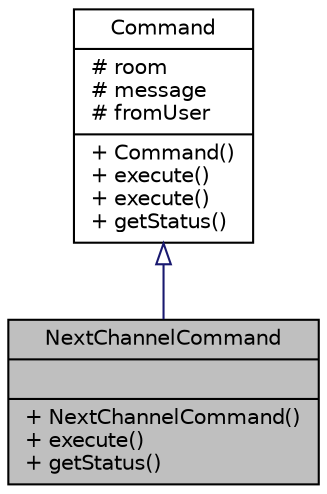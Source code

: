 digraph "NextChannelCommand"
{
 // LATEX_PDF_SIZE
  edge [fontname="Helvetica",fontsize="10",labelfontname="Helvetica",labelfontsize="10"];
  node [fontname="Helvetica",fontsize="10",shape=record];
  Node1 [label="{NextChannelCommand\n||+ NextChannelCommand()\l+ execute()\l+ getStatus()\l}",height=0.2,width=0.4,color="black", fillcolor="grey75", style="filled", fontcolor="black",tooltip=" "];
  Node2 -> Node1 [dir="back",color="midnightblue",fontsize="10",style="solid",arrowtail="onormal",fontname="Helvetica"];
  Node2 [label="{Command\n|# room\l# message\l# fromUser\l|+ Command()\l+ execute()\l+ execute()\l+ getStatus()\l}",height=0.2,width=0.4,color="black", fillcolor="white", style="filled",URL="$classCommand.html",tooltip="Abstract base class for implementing the Command pattern."];
}

